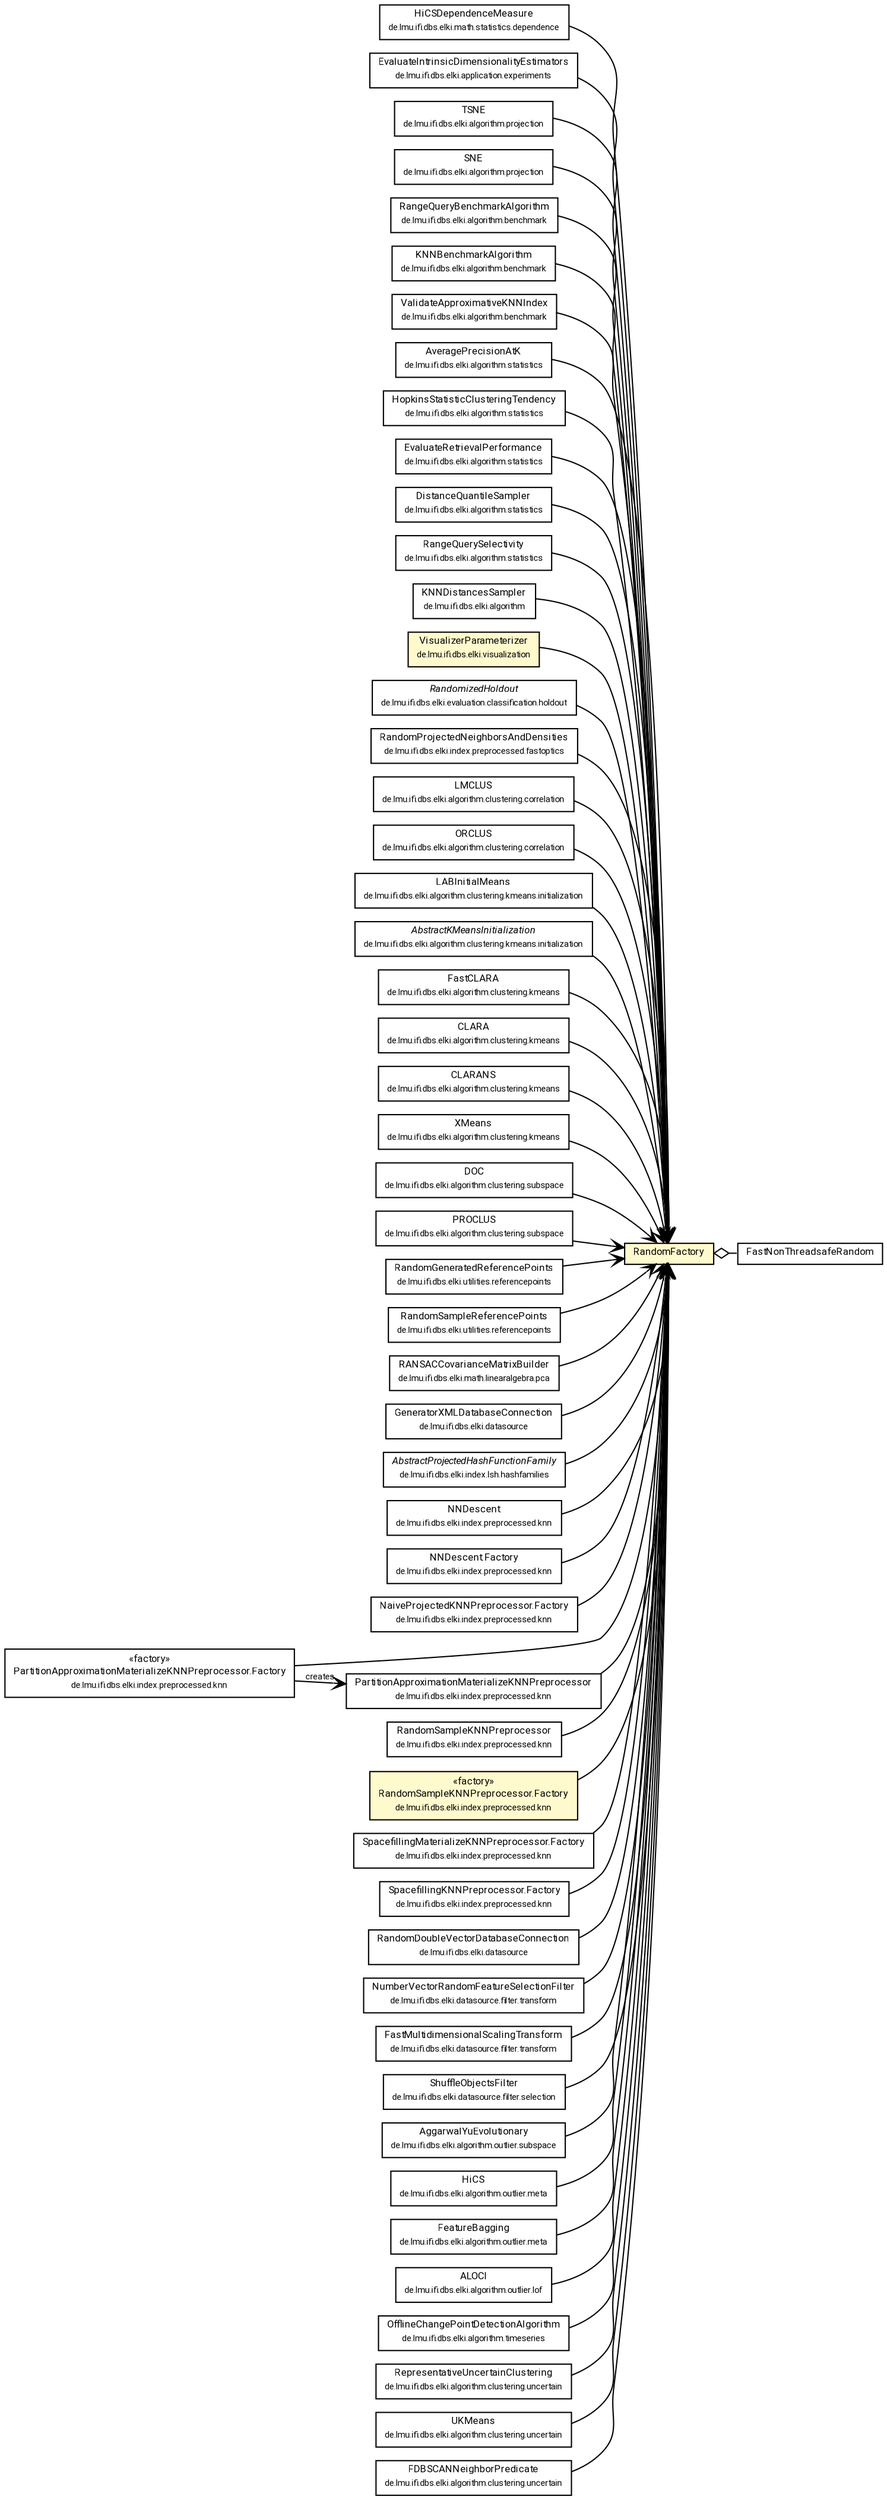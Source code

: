#!/usr/local/bin/dot
#
# Class diagram 
# Generated by UMLGraph version R5_7_2-60-g0e99a6 (http://www.spinellis.gr/umlgraph/)
#

digraph G {
	graph [fontnames="svg"]
	edge [fontname="Roboto",fontsize=7,labelfontname="Roboto",labelfontsize=7,color="black"];
	node [fontname="Roboto",fontcolor="black",fontsize=8,shape=plaintext,margin=0,width=0,height=0];
	nodesep=0.15;
	ranksep=0.25;
	rankdir=LR;
	// de.lmu.ifi.dbs.elki.math.statistics.dependence.HiCSDependenceMeasure
	c8641605 [label=<<table title="de.lmu.ifi.dbs.elki.math.statistics.dependence.HiCSDependenceMeasure" border="0" cellborder="1" cellspacing="0" cellpadding="2" href="../../math/statistics/dependence/HiCSDependenceMeasure.html" target="_parent">
		<tr><td><table border="0" cellspacing="0" cellpadding="1">
		<tr><td align="center" balign="center"> <font face="Roboto">HiCSDependenceMeasure</font> </td></tr>
		<tr><td align="center" balign="center"> <font face="Roboto" point-size="7.0">de.lmu.ifi.dbs.elki.math.statistics.dependence</font> </td></tr>
		</table></td></tr>
		</table>>, URL="../../math/statistics/dependence/HiCSDependenceMeasure.html"];
	// de.lmu.ifi.dbs.elki.application.experiments.EvaluateIntrinsicDimensionalityEstimators
	c8641658 [label=<<table title="de.lmu.ifi.dbs.elki.application.experiments.EvaluateIntrinsicDimensionalityEstimators" border="0" cellborder="1" cellspacing="0" cellpadding="2" href="../../application/experiments/EvaluateIntrinsicDimensionalityEstimators.html" target="_parent">
		<tr><td><table border="0" cellspacing="0" cellpadding="1">
		<tr><td align="center" balign="center"> <font face="Roboto">EvaluateIntrinsicDimensionalityEstimators</font> </td></tr>
		<tr><td align="center" balign="center"> <font face="Roboto" point-size="7.0">de.lmu.ifi.dbs.elki.application.experiments</font> </td></tr>
		</table></td></tr>
		</table>>, URL="../../application/experiments/EvaluateIntrinsicDimensionalityEstimators.html"];
	// de.lmu.ifi.dbs.elki.algorithm.projection.TSNE<O>
	c8641689 [label=<<table title="de.lmu.ifi.dbs.elki.algorithm.projection.TSNE" border="0" cellborder="1" cellspacing="0" cellpadding="2" href="../../algorithm/projection/TSNE.html" target="_parent">
		<tr><td><table border="0" cellspacing="0" cellpadding="1">
		<tr><td align="center" balign="center"> <font face="Roboto">TSNE</font> </td></tr>
		<tr><td align="center" balign="center"> <font face="Roboto" point-size="7.0">de.lmu.ifi.dbs.elki.algorithm.projection</font> </td></tr>
		</table></td></tr>
		</table>>, URL="../../algorithm/projection/TSNE.html"];
	// de.lmu.ifi.dbs.elki.algorithm.projection.SNE<O>
	c8641692 [label=<<table title="de.lmu.ifi.dbs.elki.algorithm.projection.SNE" border="0" cellborder="1" cellspacing="0" cellpadding="2" href="../../algorithm/projection/SNE.html" target="_parent">
		<tr><td><table border="0" cellspacing="0" cellpadding="1">
		<tr><td align="center" balign="center"> <font face="Roboto">SNE</font> </td></tr>
		<tr><td align="center" balign="center"> <font face="Roboto" point-size="7.0">de.lmu.ifi.dbs.elki.algorithm.projection</font> </td></tr>
		</table></td></tr>
		</table>>, URL="../../algorithm/projection/SNE.html"];
	// de.lmu.ifi.dbs.elki.algorithm.benchmark.RangeQueryBenchmarkAlgorithm<O extends de.lmu.ifi.dbs.elki.data.NumberVector>
	c8641698 [label=<<table title="de.lmu.ifi.dbs.elki.algorithm.benchmark.RangeQueryBenchmarkAlgorithm" border="0" cellborder="1" cellspacing="0" cellpadding="2" href="../../algorithm/benchmark/RangeQueryBenchmarkAlgorithm.html" target="_parent">
		<tr><td><table border="0" cellspacing="0" cellpadding="1">
		<tr><td align="center" balign="center"> <font face="Roboto">RangeQueryBenchmarkAlgorithm</font> </td></tr>
		<tr><td align="center" balign="center"> <font face="Roboto" point-size="7.0">de.lmu.ifi.dbs.elki.algorithm.benchmark</font> </td></tr>
		</table></td></tr>
		</table>>, URL="../../algorithm/benchmark/RangeQueryBenchmarkAlgorithm.html"];
	// de.lmu.ifi.dbs.elki.algorithm.benchmark.KNNBenchmarkAlgorithm<O>
	c8641700 [label=<<table title="de.lmu.ifi.dbs.elki.algorithm.benchmark.KNNBenchmarkAlgorithm" border="0" cellborder="1" cellspacing="0" cellpadding="2" href="../../algorithm/benchmark/KNNBenchmarkAlgorithm.html" target="_parent">
		<tr><td><table border="0" cellspacing="0" cellpadding="1">
		<tr><td align="center" balign="center"> <font face="Roboto">KNNBenchmarkAlgorithm</font> </td></tr>
		<tr><td align="center" balign="center"> <font face="Roboto" point-size="7.0">de.lmu.ifi.dbs.elki.algorithm.benchmark</font> </td></tr>
		</table></td></tr>
		</table>>, URL="../../algorithm/benchmark/KNNBenchmarkAlgorithm.html"];
	// de.lmu.ifi.dbs.elki.algorithm.benchmark.ValidateApproximativeKNNIndex<O>
	c8641702 [label=<<table title="de.lmu.ifi.dbs.elki.algorithm.benchmark.ValidateApproximativeKNNIndex" border="0" cellborder="1" cellspacing="0" cellpadding="2" href="../../algorithm/benchmark/ValidateApproximativeKNNIndex.html" target="_parent">
		<tr><td><table border="0" cellspacing="0" cellpadding="1">
		<tr><td align="center" balign="center"> <font face="Roboto">ValidateApproximativeKNNIndex</font> </td></tr>
		<tr><td align="center" balign="center"> <font face="Roboto" point-size="7.0">de.lmu.ifi.dbs.elki.algorithm.benchmark</font> </td></tr>
		</table></td></tr>
		</table>>, URL="../../algorithm/benchmark/ValidateApproximativeKNNIndex.html"];
	// de.lmu.ifi.dbs.elki.algorithm.statistics.AveragePrecisionAtK<O>
	c8641732 [label=<<table title="de.lmu.ifi.dbs.elki.algorithm.statistics.AveragePrecisionAtK" border="0" cellborder="1" cellspacing="0" cellpadding="2" href="../../algorithm/statistics/AveragePrecisionAtK.html" target="_parent">
		<tr><td><table border="0" cellspacing="0" cellpadding="1">
		<tr><td align="center" balign="center"> <font face="Roboto">AveragePrecisionAtK</font> </td></tr>
		<tr><td align="center" balign="center"> <font face="Roboto" point-size="7.0">de.lmu.ifi.dbs.elki.algorithm.statistics</font> </td></tr>
		</table></td></tr>
		</table>>, URL="../../algorithm/statistics/AveragePrecisionAtK.html"];
	// de.lmu.ifi.dbs.elki.algorithm.statistics.HopkinsStatisticClusteringTendency
	c8641734 [label=<<table title="de.lmu.ifi.dbs.elki.algorithm.statistics.HopkinsStatisticClusteringTendency" border="0" cellborder="1" cellspacing="0" cellpadding="2" href="../../algorithm/statistics/HopkinsStatisticClusteringTendency.html" target="_parent">
		<tr><td><table border="0" cellspacing="0" cellpadding="1">
		<tr><td align="center" balign="center"> <font face="Roboto">HopkinsStatisticClusteringTendency</font> </td></tr>
		<tr><td align="center" balign="center"> <font face="Roboto" point-size="7.0">de.lmu.ifi.dbs.elki.algorithm.statistics</font> </td></tr>
		</table></td></tr>
		</table>>, URL="../../algorithm/statistics/HopkinsStatisticClusteringTendency.html"];
	// de.lmu.ifi.dbs.elki.algorithm.statistics.EvaluateRetrievalPerformance<O>
	c8641736 [label=<<table title="de.lmu.ifi.dbs.elki.algorithm.statistics.EvaluateRetrievalPerformance" border="0" cellborder="1" cellspacing="0" cellpadding="2" href="../../algorithm/statistics/EvaluateRetrievalPerformance.html" target="_parent">
		<tr><td><table border="0" cellspacing="0" cellpadding="1">
		<tr><td align="center" balign="center"> <font face="Roboto">EvaluateRetrievalPerformance</font> </td></tr>
		<tr><td align="center" balign="center"> <font face="Roboto" point-size="7.0">de.lmu.ifi.dbs.elki.algorithm.statistics</font> </td></tr>
		</table></td></tr>
		</table>>, URL="../../algorithm/statistics/EvaluateRetrievalPerformance.html"];
	// de.lmu.ifi.dbs.elki.algorithm.statistics.DistanceQuantileSampler<O>
	c8641740 [label=<<table title="de.lmu.ifi.dbs.elki.algorithm.statistics.DistanceQuantileSampler" border="0" cellborder="1" cellspacing="0" cellpadding="2" href="../../algorithm/statistics/DistanceQuantileSampler.html" target="_parent">
		<tr><td><table border="0" cellspacing="0" cellpadding="1">
		<tr><td align="center" balign="center"> <font face="Roboto">DistanceQuantileSampler</font> </td></tr>
		<tr><td align="center" balign="center"> <font face="Roboto" point-size="7.0">de.lmu.ifi.dbs.elki.algorithm.statistics</font> </td></tr>
		</table></td></tr>
		</table>>, URL="../../algorithm/statistics/DistanceQuantileSampler.html"];
	// de.lmu.ifi.dbs.elki.algorithm.statistics.RangeQuerySelectivity<V extends de.lmu.ifi.dbs.elki.data.NumberVector>
	c8641742 [label=<<table title="de.lmu.ifi.dbs.elki.algorithm.statistics.RangeQuerySelectivity" border="0" cellborder="1" cellspacing="0" cellpadding="2" href="../../algorithm/statistics/RangeQuerySelectivity.html" target="_parent">
		<tr><td><table border="0" cellspacing="0" cellpadding="1">
		<tr><td align="center" balign="center"> <font face="Roboto">RangeQuerySelectivity</font> </td></tr>
		<tr><td align="center" balign="center"> <font face="Roboto" point-size="7.0">de.lmu.ifi.dbs.elki.algorithm.statistics</font> </td></tr>
		</table></td></tr>
		</table>>, URL="../../algorithm/statistics/RangeQuerySelectivity.html"];
	// de.lmu.ifi.dbs.elki.algorithm.KNNDistancesSampler<O>
	c8641758 [label=<<table title="de.lmu.ifi.dbs.elki.algorithm.KNNDistancesSampler" border="0" cellborder="1" cellspacing="0" cellpadding="2" href="../../algorithm/KNNDistancesSampler.html" target="_parent">
		<tr><td><table border="0" cellspacing="0" cellpadding="1">
		<tr><td align="center" balign="center"> <font face="Roboto">KNNDistancesSampler</font> </td></tr>
		<tr><td align="center" balign="center"> <font face="Roboto" point-size="7.0">de.lmu.ifi.dbs.elki.algorithm</font> </td></tr>
		</table></td></tr>
		</table>>, URL="../../algorithm/KNNDistancesSampler.html"];
	// de.lmu.ifi.dbs.elki.visualization.VisualizerParameterizer
	c8641800 [label=<<table title="de.lmu.ifi.dbs.elki.visualization.VisualizerParameterizer" border="0" cellborder="1" cellspacing="0" cellpadding="2" bgcolor="LemonChiffon" href="../../visualization/VisualizerParameterizer.html" target="_parent">
		<tr><td><table border="0" cellspacing="0" cellpadding="1">
		<tr><td align="center" balign="center"> <font face="Roboto">VisualizerParameterizer</font> </td></tr>
		<tr><td align="center" balign="center"> <font face="Roboto" point-size="7.0">de.lmu.ifi.dbs.elki.visualization</font> </td></tr>
		</table></td></tr>
		</table>>, URL="../../visualization/VisualizerParameterizer.html"];
	// de.lmu.ifi.dbs.elki.evaluation.classification.holdout.RandomizedHoldout
	c8642061 [label=<<table title="de.lmu.ifi.dbs.elki.evaluation.classification.holdout.RandomizedHoldout" border="0" cellborder="1" cellspacing="0" cellpadding="2" href="../../evaluation/classification/holdout/RandomizedHoldout.html" target="_parent">
		<tr><td><table border="0" cellspacing="0" cellpadding="1">
		<tr><td align="center" balign="center"> <font face="Roboto"><i>RandomizedHoldout</i></font> </td></tr>
		<tr><td align="center" balign="center"> <font face="Roboto" point-size="7.0">de.lmu.ifi.dbs.elki.evaluation.classification.holdout</font> </td></tr>
		</table></td></tr>
		</table>>, URL="../../evaluation/classification/holdout/RandomizedHoldout.html"];
	// de.lmu.ifi.dbs.elki.index.preprocessed.fastoptics.RandomProjectedNeighborsAndDensities<V extends de.lmu.ifi.dbs.elki.data.NumberVector>
	c8642078 [label=<<table title="de.lmu.ifi.dbs.elki.index.preprocessed.fastoptics.RandomProjectedNeighborsAndDensities" border="0" cellborder="1" cellspacing="0" cellpadding="2" href="../../index/preprocessed/fastoptics/RandomProjectedNeighborsAndDensities.html" target="_parent">
		<tr><td><table border="0" cellspacing="0" cellpadding="1">
		<tr><td align="center" balign="center"> <font face="Roboto">RandomProjectedNeighborsAndDensities</font> </td></tr>
		<tr><td align="center" balign="center"> <font face="Roboto" point-size="7.0">de.lmu.ifi.dbs.elki.index.preprocessed.fastoptics</font> </td></tr>
		</table></td></tr>
		</table>>, URL="../../index/preprocessed/fastoptics/RandomProjectedNeighborsAndDensities.html"];
	// de.lmu.ifi.dbs.elki.algorithm.clustering.correlation.LMCLUS
	c8642306 [label=<<table title="de.lmu.ifi.dbs.elki.algorithm.clustering.correlation.LMCLUS" border="0" cellborder="1" cellspacing="0" cellpadding="2" href="../../algorithm/clustering/correlation/LMCLUS.html" target="_parent">
		<tr><td><table border="0" cellspacing="0" cellpadding="1">
		<tr><td align="center" balign="center"> <font face="Roboto">LMCLUS</font> </td></tr>
		<tr><td align="center" balign="center"> <font face="Roboto" point-size="7.0">de.lmu.ifi.dbs.elki.algorithm.clustering.correlation</font> </td></tr>
		</table></td></tr>
		</table>>, URL="../../algorithm/clustering/correlation/LMCLUS.html"];
	// de.lmu.ifi.dbs.elki.algorithm.clustering.correlation.ORCLUS<V extends de.lmu.ifi.dbs.elki.data.NumberVector>
	c8642319 [label=<<table title="de.lmu.ifi.dbs.elki.algorithm.clustering.correlation.ORCLUS" border="0" cellborder="1" cellspacing="0" cellpadding="2" href="../../algorithm/clustering/correlation/ORCLUS.html" target="_parent">
		<tr><td><table border="0" cellspacing="0" cellpadding="1">
		<tr><td align="center" balign="center"> <font face="Roboto">ORCLUS</font> </td></tr>
		<tr><td align="center" balign="center"> <font face="Roboto" point-size="7.0">de.lmu.ifi.dbs.elki.algorithm.clustering.correlation</font> </td></tr>
		</table></td></tr>
		</table>>, URL="../../algorithm/clustering/correlation/ORCLUS.html"];
	// de.lmu.ifi.dbs.elki.algorithm.clustering.kmeans.initialization.LABInitialMeans<O>
	c8642363 [label=<<table title="de.lmu.ifi.dbs.elki.algorithm.clustering.kmeans.initialization.LABInitialMeans" border="0" cellborder="1" cellspacing="0" cellpadding="2" href="../../algorithm/clustering/kmeans/initialization/LABInitialMeans.html" target="_parent">
		<tr><td><table border="0" cellspacing="0" cellpadding="1">
		<tr><td align="center" balign="center"> <font face="Roboto">LABInitialMeans</font> </td></tr>
		<tr><td align="center" balign="center"> <font face="Roboto" point-size="7.0">de.lmu.ifi.dbs.elki.algorithm.clustering.kmeans.initialization</font> </td></tr>
		</table></td></tr>
		</table>>, URL="../../algorithm/clustering/kmeans/initialization/LABInitialMeans.html"];
	// de.lmu.ifi.dbs.elki.algorithm.clustering.kmeans.initialization.AbstractKMeansInitialization
	c8642376 [label=<<table title="de.lmu.ifi.dbs.elki.algorithm.clustering.kmeans.initialization.AbstractKMeansInitialization" border="0" cellborder="1" cellspacing="0" cellpadding="2" href="../../algorithm/clustering/kmeans/initialization/AbstractKMeansInitialization.html" target="_parent">
		<tr><td><table border="0" cellspacing="0" cellpadding="1">
		<tr><td align="center" balign="center"> <font face="Roboto"><i>AbstractKMeansInitialization</i></font> </td></tr>
		<tr><td align="center" balign="center"> <font face="Roboto" point-size="7.0">de.lmu.ifi.dbs.elki.algorithm.clustering.kmeans.initialization</font> </td></tr>
		</table></td></tr>
		</table>>, URL="../../algorithm/clustering/kmeans/initialization/AbstractKMeansInitialization.html"];
	// de.lmu.ifi.dbs.elki.algorithm.clustering.kmeans.FastCLARA<V>
	c8642381 [label=<<table title="de.lmu.ifi.dbs.elki.algorithm.clustering.kmeans.FastCLARA" border="0" cellborder="1" cellspacing="0" cellpadding="2" href="../../algorithm/clustering/kmeans/FastCLARA.html" target="_parent">
		<tr><td><table border="0" cellspacing="0" cellpadding="1">
		<tr><td align="center" balign="center"> <font face="Roboto">FastCLARA</font> </td></tr>
		<tr><td align="center" balign="center"> <font face="Roboto" point-size="7.0">de.lmu.ifi.dbs.elki.algorithm.clustering.kmeans</font> </td></tr>
		</table></td></tr>
		</table>>, URL="../../algorithm/clustering/kmeans/FastCLARA.html"];
	// de.lmu.ifi.dbs.elki.algorithm.clustering.kmeans.CLARA<V>
	c8642446 [label=<<table title="de.lmu.ifi.dbs.elki.algorithm.clustering.kmeans.CLARA" border="0" cellborder="1" cellspacing="0" cellpadding="2" href="../../algorithm/clustering/kmeans/CLARA.html" target="_parent">
		<tr><td><table border="0" cellspacing="0" cellpadding="1">
		<tr><td align="center" balign="center"> <font face="Roboto">CLARA</font> </td></tr>
		<tr><td align="center" balign="center"> <font face="Roboto" point-size="7.0">de.lmu.ifi.dbs.elki.algorithm.clustering.kmeans</font> </td></tr>
		</table></td></tr>
		</table>>, URL="../../algorithm/clustering/kmeans/CLARA.html"];
	// de.lmu.ifi.dbs.elki.algorithm.clustering.kmeans.CLARANS<V>
	c8642452 [label=<<table title="de.lmu.ifi.dbs.elki.algorithm.clustering.kmeans.CLARANS" border="0" cellborder="1" cellspacing="0" cellpadding="2" href="../../algorithm/clustering/kmeans/CLARANS.html" target="_parent">
		<tr><td><table border="0" cellspacing="0" cellpadding="1">
		<tr><td align="center" balign="center"> <font face="Roboto">CLARANS</font> </td></tr>
		<tr><td align="center" balign="center"> <font face="Roboto" point-size="7.0">de.lmu.ifi.dbs.elki.algorithm.clustering.kmeans</font> </td></tr>
		</table></td></tr>
		</table>>, URL="../../algorithm/clustering/kmeans/CLARANS.html"];
	// de.lmu.ifi.dbs.elki.algorithm.clustering.kmeans.XMeans<V extends de.lmu.ifi.dbs.elki.data.NumberVector, M extends de.lmu.ifi.dbs.elki.data.model.MeanModel>
	c8642455 [label=<<table title="de.lmu.ifi.dbs.elki.algorithm.clustering.kmeans.XMeans" border="0" cellborder="1" cellspacing="0" cellpadding="2" href="../../algorithm/clustering/kmeans/XMeans.html" target="_parent">
		<tr><td><table border="0" cellspacing="0" cellpadding="1">
		<tr><td align="center" balign="center"> <font face="Roboto">XMeans</font> </td></tr>
		<tr><td align="center" balign="center"> <font face="Roboto" point-size="7.0">de.lmu.ifi.dbs.elki.algorithm.clustering.kmeans</font> </td></tr>
		</table></td></tr>
		</table>>, URL="../../algorithm/clustering/kmeans/XMeans.html"];
	// de.lmu.ifi.dbs.elki.algorithm.clustering.subspace.DOC<V extends de.lmu.ifi.dbs.elki.data.NumberVector>
	c8642485 [label=<<table title="de.lmu.ifi.dbs.elki.algorithm.clustering.subspace.DOC" border="0" cellborder="1" cellspacing="0" cellpadding="2" href="../../algorithm/clustering/subspace/DOC.html" target="_parent">
		<tr><td><table border="0" cellspacing="0" cellpadding="1">
		<tr><td align="center" balign="center"> <font face="Roboto">DOC</font> </td></tr>
		<tr><td align="center" balign="center"> <font face="Roboto" point-size="7.0">de.lmu.ifi.dbs.elki.algorithm.clustering.subspace</font> </td></tr>
		</table></td></tr>
		</table>>, URL="../../algorithm/clustering/subspace/DOC.html"];
	// de.lmu.ifi.dbs.elki.algorithm.clustering.subspace.PROCLUS<V extends de.lmu.ifi.dbs.elki.data.NumberVector>
	c8642498 [label=<<table title="de.lmu.ifi.dbs.elki.algorithm.clustering.subspace.PROCLUS" border="0" cellborder="1" cellspacing="0" cellpadding="2" href="../../algorithm/clustering/subspace/PROCLUS.html" target="_parent">
		<tr><td><table border="0" cellspacing="0" cellpadding="1">
		<tr><td align="center" balign="center"> <font face="Roboto">PROCLUS</font> </td></tr>
		<tr><td align="center" balign="center"> <font face="Roboto" point-size="7.0">de.lmu.ifi.dbs.elki.algorithm.clustering.subspace</font> </td></tr>
		</table></td></tr>
		</table>>, URL="../../algorithm/clustering/subspace/PROCLUS.html"];
	// de.lmu.ifi.dbs.elki.utilities.referencepoints.RandomGeneratedReferencePoints
	c8642587 [label=<<table title="de.lmu.ifi.dbs.elki.utilities.referencepoints.RandomGeneratedReferencePoints" border="0" cellborder="1" cellspacing="0" cellpadding="2" href="../referencepoints/RandomGeneratedReferencePoints.html" target="_parent">
		<tr><td><table border="0" cellspacing="0" cellpadding="1">
		<tr><td align="center" balign="center"> <font face="Roboto">RandomGeneratedReferencePoints</font> </td></tr>
		<tr><td align="center" balign="center"> <font face="Roboto" point-size="7.0">de.lmu.ifi.dbs.elki.utilities.referencepoints</font> </td></tr>
		</table></td></tr>
		</table>>, URL="../referencepoints/RandomGeneratedReferencePoints.html"];
	// de.lmu.ifi.dbs.elki.utilities.referencepoints.RandomSampleReferencePoints
	c8642594 [label=<<table title="de.lmu.ifi.dbs.elki.utilities.referencepoints.RandomSampleReferencePoints" border="0" cellborder="1" cellspacing="0" cellpadding="2" href="../referencepoints/RandomSampleReferencePoints.html" target="_parent">
		<tr><td><table border="0" cellspacing="0" cellpadding="1">
		<tr><td align="center" balign="center"> <font face="Roboto">RandomSampleReferencePoints</font> </td></tr>
		<tr><td align="center" balign="center"> <font face="Roboto" point-size="7.0">de.lmu.ifi.dbs.elki.utilities.referencepoints</font> </td></tr>
		</table></td></tr>
		</table>>, URL="../referencepoints/RandomSampleReferencePoints.html"];
	// de.lmu.ifi.dbs.elki.math.linearalgebra.pca.RANSACCovarianceMatrixBuilder
	c8643448 [label=<<table title="de.lmu.ifi.dbs.elki.math.linearalgebra.pca.RANSACCovarianceMatrixBuilder" border="0" cellborder="1" cellspacing="0" cellpadding="2" href="../../math/linearalgebra/pca/RANSACCovarianceMatrixBuilder.html" target="_parent">
		<tr><td><table border="0" cellspacing="0" cellpadding="1">
		<tr><td align="center" balign="center"> <font face="Roboto">RANSACCovarianceMatrixBuilder</font> </td></tr>
		<tr><td align="center" balign="center"> <font face="Roboto" point-size="7.0">de.lmu.ifi.dbs.elki.math.linearalgebra.pca</font> </td></tr>
		</table></td></tr>
		</table>>, URL="../../math/linearalgebra/pca/RANSACCovarianceMatrixBuilder.html"];
	// de.lmu.ifi.dbs.elki.utilities.random.FastNonThreadsafeRandom
	c8643533 [label=<<table title="de.lmu.ifi.dbs.elki.utilities.random.FastNonThreadsafeRandom" border="0" cellborder="1" cellspacing="0" cellpadding="2" href="FastNonThreadsafeRandom.html" target="_parent">
		<tr><td><table border="0" cellspacing="0" cellpadding="1">
		<tr><td align="center" balign="center"> <font face="Roboto">FastNonThreadsafeRandom</font> </td></tr>
		</table></td></tr>
		</table>>, URL="FastNonThreadsafeRandom.html"];
	// de.lmu.ifi.dbs.elki.utilities.random.RandomFactory
	c8643534 [label=<<table title="de.lmu.ifi.dbs.elki.utilities.random.RandomFactory" border="0" cellborder="1" cellspacing="0" cellpadding="2" bgcolor="lemonChiffon" href="RandomFactory.html" target="_parent">
		<tr><td><table border="0" cellspacing="0" cellpadding="1">
		<tr><td align="center" balign="center"> <font face="Roboto">RandomFactory</font> </td></tr>
		</table></td></tr>
		</table>>, URL="RandomFactory.html"];
	// de.lmu.ifi.dbs.elki.datasource.GeneratorXMLDatabaseConnection
	c8643733 [label=<<table title="de.lmu.ifi.dbs.elki.datasource.GeneratorXMLDatabaseConnection" border="0" cellborder="1" cellspacing="0" cellpadding="2" href="../../datasource/GeneratorXMLDatabaseConnection.html" target="_parent">
		<tr><td><table border="0" cellspacing="0" cellpadding="1">
		<tr><td align="center" balign="center"> <font face="Roboto">GeneratorXMLDatabaseConnection</font> </td></tr>
		<tr><td align="center" balign="center"> <font face="Roboto" point-size="7.0">de.lmu.ifi.dbs.elki.datasource</font> </td></tr>
		</table></td></tr>
		</table>>, URL="../../datasource/GeneratorXMLDatabaseConnection.html"];
	// de.lmu.ifi.dbs.elki.index.lsh.hashfamilies.AbstractProjectedHashFunctionFamily
	c8643921 [label=<<table title="de.lmu.ifi.dbs.elki.index.lsh.hashfamilies.AbstractProjectedHashFunctionFamily" border="0" cellborder="1" cellspacing="0" cellpadding="2" href="../../index/lsh/hashfamilies/AbstractProjectedHashFunctionFamily.html" target="_parent">
		<tr><td><table border="0" cellspacing="0" cellpadding="1">
		<tr><td align="center" balign="center"> <font face="Roboto"><i>AbstractProjectedHashFunctionFamily</i></font> </td></tr>
		<tr><td align="center" balign="center"> <font face="Roboto" point-size="7.0">de.lmu.ifi.dbs.elki.index.lsh.hashfamilies</font> </td></tr>
		</table></td></tr>
		</table>>, URL="../../index/lsh/hashfamilies/AbstractProjectedHashFunctionFamily.html"];
	// de.lmu.ifi.dbs.elki.index.preprocessed.knn.NNDescent<O>
	c8644031 [label=<<table title="de.lmu.ifi.dbs.elki.index.preprocessed.knn.NNDescent" border="0" cellborder="1" cellspacing="0" cellpadding="2" href="../../index/preprocessed/knn/NNDescent.html" target="_parent">
		<tr><td><table border="0" cellspacing="0" cellpadding="1">
		<tr><td align="center" balign="center"> <font face="Roboto">NNDescent</font> </td></tr>
		<tr><td align="center" balign="center"> <font face="Roboto" point-size="7.0">de.lmu.ifi.dbs.elki.index.preprocessed.knn</font> </td></tr>
		</table></td></tr>
		</table>>, URL="../../index/preprocessed/knn/NNDescent.html"];
	// de.lmu.ifi.dbs.elki.index.preprocessed.knn.NNDescent.Factory<O>
	c8644032 [label=<<table title="de.lmu.ifi.dbs.elki.index.preprocessed.knn.NNDescent.Factory" border="0" cellborder="1" cellspacing="0" cellpadding="2" href="../../index/preprocessed/knn/NNDescent.Factory.html" target="_parent">
		<tr><td><table border="0" cellspacing="0" cellpadding="1">
		<tr><td align="center" balign="center"> <font face="Roboto">NNDescent.Factory</font> </td></tr>
		<tr><td align="center" balign="center"> <font face="Roboto" point-size="7.0">de.lmu.ifi.dbs.elki.index.preprocessed.knn</font> </td></tr>
		</table></td></tr>
		</table>>, URL="../../index/preprocessed/knn/NNDescent.Factory.html"];
	// de.lmu.ifi.dbs.elki.index.preprocessed.knn.NaiveProjectedKNNPreprocessor.Factory<V extends de.lmu.ifi.dbs.elki.data.NumberVector>
	c8644037 [label=<<table title="de.lmu.ifi.dbs.elki.index.preprocessed.knn.NaiveProjectedKNNPreprocessor.Factory" border="0" cellborder="1" cellspacing="0" cellpadding="2" href="../../index/preprocessed/knn/NaiveProjectedKNNPreprocessor.Factory.html" target="_parent">
		<tr><td><table border="0" cellspacing="0" cellpadding="1">
		<tr><td align="center" balign="center"> <font face="Roboto">NaiveProjectedKNNPreprocessor.Factory</font> </td></tr>
		<tr><td align="center" balign="center"> <font face="Roboto" point-size="7.0">de.lmu.ifi.dbs.elki.index.preprocessed.knn</font> </td></tr>
		</table></td></tr>
		</table>>, URL="../../index/preprocessed/knn/NaiveProjectedKNNPreprocessor.Factory.html"];
	// de.lmu.ifi.dbs.elki.index.preprocessed.knn.PartitionApproximationMaterializeKNNPreprocessor<O>
	c8644039 [label=<<table title="de.lmu.ifi.dbs.elki.index.preprocessed.knn.PartitionApproximationMaterializeKNNPreprocessor" border="0" cellborder="1" cellspacing="0" cellpadding="2" href="../../index/preprocessed/knn/PartitionApproximationMaterializeKNNPreprocessor.html" target="_parent">
		<tr><td><table border="0" cellspacing="0" cellpadding="1">
		<tr><td align="center" balign="center"> <font face="Roboto">PartitionApproximationMaterializeKNNPreprocessor</font> </td></tr>
		<tr><td align="center" balign="center"> <font face="Roboto" point-size="7.0">de.lmu.ifi.dbs.elki.index.preprocessed.knn</font> </td></tr>
		</table></td></tr>
		</table>>, URL="../../index/preprocessed/knn/PartitionApproximationMaterializeKNNPreprocessor.html"];
	// de.lmu.ifi.dbs.elki.index.preprocessed.knn.PartitionApproximationMaterializeKNNPreprocessor.Factory<O>
	c8644040 [label=<<table title="de.lmu.ifi.dbs.elki.index.preprocessed.knn.PartitionApproximationMaterializeKNNPreprocessor.Factory" border="0" cellborder="1" cellspacing="0" cellpadding="2" href="../../index/preprocessed/knn/PartitionApproximationMaterializeKNNPreprocessor.Factory.html" target="_parent">
		<tr><td><table border="0" cellspacing="0" cellpadding="1">
		<tr><td align="center" balign="center"> &#171;factory&#187; </td></tr>
		<tr><td align="center" balign="center"> <font face="Roboto">PartitionApproximationMaterializeKNNPreprocessor.Factory</font> </td></tr>
		<tr><td align="center" balign="center"> <font face="Roboto" point-size="7.0">de.lmu.ifi.dbs.elki.index.preprocessed.knn</font> </td></tr>
		</table></td></tr>
		</table>>, URL="../../index/preprocessed/knn/PartitionApproximationMaterializeKNNPreprocessor.Factory.html"];
	// de.lmu.ifi.dbs.elki.index.preprocessed.knn.RandomSampleKNNPreprocessor<O>
	c8644045 [label=<<table title="de.lmu.ifi.dbs.elki.index.preprocessed.knn.RandomSampleKNNPreprocessor" border="0" cellborder="1" cellspacing="0" cellpadding="2" href="../../index/preprocessed/knn/RandomSampleKNNPreprocessor.html" target="_parent">
		<tr><td><table border="0" cellspacing="0" cellpadding="1">
		<tr><td align="center" balign="center"> <font face="Roboto">RandomSampleKNNPreprocessor</font> </td></tr>
		<tr><td align="center" balign="center"> <font face="Roboto" point-size="7.0">de.lmu.ifi.dbs.elki.index.preprocessed.knn</font> </td></tr>
		</table></td></tr>
		</table>>, URL="../../index/preprocessed/knn/RandomSampleKNNPreprocessor.html"];
	// de.lmu.ifi.dbs.elki.index.preprocessed.knn.RandomSampleKNNPreprocessor.Factory<O>
	c8644046 [label=<<table title="de.lmu.ifi.dbs.elki.index.preprocessed.knn.RandomSampleKNNPreprocessor.Factory" border="0" cellborder="1" cellspacing="0" cellpadding="2" bgcolor="LemonChiffon" href="../../index/preprocessed/knn/RandomSampleKNNPreprocessor.Factory.html" target="_parent">
		<tr><td><table border="0" cellspacing="0" cellpadding="1">
		<tr><td align="center" balign="center"> &#171;factory&#187; </td></tr>
		<tr><td align="center" balign="center"> <font face="Roboto">RandomSampleKNNPreprocessor.Factory</font> </td></tr>
		<tr><td align="center" balign="center"> <font face="Roboto" point-size="7.0">de.lmu.ifi.dbs.elki.index.preprocessed.knn</font> </td></tr>
		</table></td></tr>
		</table>>, URL="../../index/preprocessed/knn/RandomSampleKNNPreprocessor.Factory.html"];
	// de.lmu.ifi.dbs.elki.index.preprocessed.knn.SpacefillingMaterializeKNNPreprocessor.Factory<V extends de.lmu.ifi.dbs.elki.data.NumberVector>
	c8644049 [label=<<table title="de.lmu.ifi.dbs.elki.index.preprocessed.knn.SpacefillingMaterializeKNNPreprocessor.Factory" border="0" cellborder="1" cellspacing="0" cellpadding="2" href="../../index/preprocessed/knn/SpacefillingMaterializeKNNPreprocessor.Factory.html" target="_parent">
		<tr><td><table border="0" cellspacing="0" cellpadding="1">
		<tr><td align="center" balign="center"> <font face="Roboto">SpacefillingMaterializeKNNPreprocessor.Factory</font> </td></tr>
		<tr><td align="center" balign="center"> <font face="Roboto" point-size="7.0">de.lmu.ifi.dbs.elki.index.preprocessed.knn</font> </td></tr>
		</table></td></tr>
		</table>>, URL="../../index/preprocessed/knn/SpacefillingMaterializeKNNPreprocessor.Factory.html"];
	// de.lmu.ifi.dbs.elki.index.preprocessed.knn.SpacefillingKNNPreprocessor.Factory<V extends de.lmu.ifi.dbs.elki.data.NumberVector>
	c8644056 [label=<<table title="de.lmu.ifi.dbs.elki.index.preprocessed.knn.SpacefillingKNNPreprocessor.Factory" border="0" cellborder="1" cellspacing="0" cellpadding="2" href="../../index/preprocessed/knn/SpacefillingKNNPreprocessor.Factory.html" target="_parent">
		<tr><td><table border="0" cellspacing="0" cellpadding="1">
		<tr><td align="center" balign="center"> <font face="Roboto">SpacefillingKNNPreprocessor.Factory</font> </td></tr>
		<tr><td align="center" balign="center"> <font face="Roboto" point-size="7.0">de.lmu.ifi.dbs.elki.index.preprocessed.knn</font> </td></tr>
		</table></td></tr>
		</table>>, URL="../../index/preprocessed/knn/SpacefillingKNNPreprocessor.Factory.html"];
	// de.lmu.ifi.dbs.elki.datasource.RandomDoubleVectorDatabaseConnection
	c8644236 [label=<<table title="de.lmu.ifi.dbs.elki.datasource.RandomDoubleVectorDatabaseConnection" border="0" cellborder="1" cellspacing="0" cellpadding="2" href="../../datasource/RandomDoubleVectorDatabaseConnection.html" target="_parent">
		<tr><td><table border="0" cellspacing="0" cellpadding="1">
		<tr><td align="center" balign="center"> <font face="Roboto">RandomDoubleVectorDatabaseConnection</font> </td></tr>
		<tr><td align="center" balign="center"> <font face="Roboto" point-size="7.0">de.lmu.ifi.dbs.elki.datasource</font> </td></tr>
		</table></td></tr>
		</table>>, URL="../../datasource/RandomDoubleVectorDatabaseConnection.html"];
	// de.lmu.ifi.dbs.elki.datasource.filter.transform.NumberVectorRandomFeatureSelectionFilter<V extends de.lmu.ifi.dbs.elki.data.NumberVector>
	c8644253 [label=<<table title="de.lmu.ifi.dbs.elki.datasource.filter.transform.NumberVectorRandomFeatureSelectionFilter" border="0" cellborder="1" cellspacing="0" cellpadding="2" href="../../datasource/filter/transform/NumberVectorRandomFeatureSelectionFilter.html" target="_parent">
		<tr><td><table border="0" cellspacing="0" cellpadding="1">
		<tr><td align="center" balign="center"> <font face="Roboto">NumberVectorRandomFeatureSelectionFilter</font> </td></tr>
		<tr><td align="center" balign="center"> <font face="Roboto" point-size="7.0">de.lmu.ifi.dbs.elki.datasource.filter.transform</font> </td></tr>
		</table></td></tr>
		</table>>, URL="../../datasource/filter/transform/NumberVectorRandomFeatureSelectionFilter.html"];
	// de.lmu.ifi.dbs.elki.datasource.filter.transform.FastMultidimensionalScalingTransform<I, O extends de.lmu.ifi.dbs.elki.data.NumberVector>
	c8644255 [label=<<table title="de.lmu.ifi.dbs.elki.datasource.filter.transform.FastMultidimensionalScalingTransform" border="0" cellborder="1" cellspacing="0" cellpadding="2" href="../../datasource/filter/transform/FastMultidimensionalScalingTransform.html" target="_parent">
		<tr><td><table border="0" cellspacing="0" cellpadding="1">
		<tr><td align="center" balign="center"> <font face="Roboto">FastMultidimensionalScalingTransform</font> </td></tr>
		<tr><td align="center" balign="center"> <font face="Roboto" point-size="7.0">de.lmu.ifi.dbs.elki.datasource.filter.transform</font> </td></tr>
		</table></td></tr>
		</table>>, URL="../../datasource/filter/transform/FastMultidimensionalScalingTransform.html"];
	// de.lmu.ifi.dbs.elki.datasource.filter.selection.ShuffleObjectsFilter
	c8644275 [label=<<table title="de.lmu.ifi.dbs.elki.datasource.filter.selection.ShuffleObjectsFilter" border="0" cellborder="1" cellspacing="0" cellpadding="2" href="../../datasource/filter/selection/ShuffleObjectsFilter.html" target="_parent">
		<tr><td><table border="0" cellspacing="0" cellpadding="1">
		<tr><td align="center" balign="center"> <font face="Roboto">ShuffleObjectsFilter</font> </td></tr>
		<tr><td align="center" balign="center"> <font face="Roboto" point-size="7.0">de.lmu.ifi.dbs.elki.datasource.filter.selection</font> </td></tr>
		</table></td></tr>
		</table>>, URL="../../datasource/filter/selection/ShuffleObjectsFilter.html"];
	// de.lmu.ifi.dbs.elki.algorithm.outlier.subspace.AggarwalYuEvolutionary<V extends de.lmu.ifi.dbs.elki.data.NumberVector>
	c8644597 [label=<<table title="de.lmu.ifi.dbs.elki.algorithm.outlier.subspace.AggarwalYuEvolutionary" border="0" cellborder="1" cellspacing="0" cellpadding="2" href="../../algorithm/outlier/subspace/AggarwalYuEvolutionary.html" target="_parent">
		<tr><td><table border="0" cellspacing="0" cellpadding="1">
		<tr><td align="center" balign="center"> <font face="Roboto">AggarwalYuEvolutionary</font> </td></tr>
		<tr><td align="center" balign="center"> <font face="Roboto" point-size="7.0">de.lmu.ifi.dbs.elki.algorithm.outlier.subspace</font> </td></tr>
		</table></td></tr>
		</table>>, URL="../../algorithm/outlier/subspace/AggarwalYuEvolutionary.html"];
	// de.lmu.ifi.dbs.elki.algorithm.outlier.meta.HiCS<V extends de.lmu.ifi.dbs.elki.data.NumberVector>
	c8644608 [label=<<table title="de.lmu.ifi.dbs.elki.algorithm.outlier.meta.HiCS" border="0" cellborder="1" cellspacing="0" cellpadding="2" href="../../algorithm/outlier/meta/HiCS.html" target="_parent">
		<tr><td><table border="0" cellspacing="0" cellpadding="1">
		<tr><td align="center" balign="center"> <font face="Roboto">HiCS</font> </td></tr>
		<tr><td align="center" balign="center"> <font face="Roboto" point-size="7.0">de.lmu.ifi.dbs.elki.algorithm.outlier.meta</font> </td></tr>
		</table></td></tr>
		</table>>, URL="../../algorithm/outlier/meta/HiCS.html"];
	// de.lmu.ifi.dbs.elki.algorithm.outlier.meta.FeatureBagging
	c8644615 [label=<<table title="de.lmu.ifi.dbs.elki.algorithm.outlier.meta.FeatureBagging" border="0" cellborder="1" cellspacing="0" cellpadding="2" href="../../algorithm/outlier/meta/FeatureBagging.html" target="_parent">
		<tr><td><table border="0" cellspacing="0" cellpadding="1">
		<tr><td align="center" balign="center"> <font face="Roboto">FeatureBagging</font> </td></tr>
		<tr><td align="center" balign="center"> <font face="Roboto" point-size="7.0">de.lmu.ifi.dbs.elki.algorithm.outlier.meta</font> </td></tr>
		</table></td></tr>
		</table>>, URL="../../algorithm/outlier/meta/FeatureBagging.html"];
	// de.lmu.ifi.dbs.elki.algorithm.outlier.lof.ALOCI<O extends de.lmu.ifi.dbs.elki.data.NumberVector>
	c8644617 [label=<<table title="de.lmu.ifi.dbs.elki.algorithm.outlier.lof.ALOCI" border="0" cellborder="1" cellspacing="0" cellpadding="2" href="../../algorithm/outlier/lof/ALOCI.html" target="_parent">
		<tr><td><table border="0" cellspacing="0" cellpadding="1">
		<tr><td align="center" balign="center"> <font face="Roboto">ALOCI</font> </td></tr>
		<tr><td align="center" balign="center"> <font face="Roboto" point-size="7.0">de.lmu.ifi.dbs.elki.algorithm.outlier.lof</font> </td></tr>
		</table></td></tr>
		</table>>, URL="../../algorithm/outlier/lof/ALOCI.html"];
	// de.lmu.ifi.dbs.elki.algorithm.timeseries.OfflineChangePointDetectionAlgorithm
	c8644709 [label=<<table title="de.lmu.ifi.dbs.elki.algorithm.timeseries.OfflineChangePointDetectionAlgorithm" border="0" cellborder="1" cellspacing="0" cellpadding="2" href="../../algorithm/timeseries/OfflineChangePointDetectionAlgorithm.html" target="_parent">
		<tr><td><table border="0" cellspacing="0" cellpadding="1">
		<tr><td align="center" balign="center"> <font face="Roboto">OfflineChangePointDetectionAlgorithm</font> </td></tr>
		<tr><td align="center" balign="center"> <font face="Roboto" point-size="7.0">de.lmu.ifi.dbs.elki.algorithm.timeseries</font> </td></tr>
		</table></td></tr>
		</table>>, URL="../../algorithm/timeseries/OfflineChangePointDetectionAlgorithm.html"];
	// de.lmu.ifi.dbs.elki.algorithm.clustering.uncertain.RepresentativeUncertainClustering
	c8644764 [label=<<table title="de.lmu.ifi.dbs.elki.algorithm.clustering.uncertain.RepresentativeUncertainClustering" border="0" cellborder="1" cellspacing="0" cellpadding="2" href="../../algorithm/clustering/uncertain/RepresentativeUncertainClustering.html" target="_parent">
		<tr><td><table border="0" cellspacing="0" cellpadding="1">
		<tr><td align="center" balign="center"> <font face="Roboto">RepresentativeUncertainClustering</font> </td></tr>
		<tr><td align="center" balign="center"> <font face="Roboto" point-size="7.0">de.lmu.ifi.dbs.elki.algorithm.clustering.uncertain</font> </td></tr>
		</table></td></tr>
		</table>>, URL="../../algorithm/clustering/uncertain/RepresentativeUncertainClustering.html"];
	// de.lmu.ifi.dbs.elki.algorithm.clustering.uncertain.UKMeans
	c8644773 [label=<<table title="de.lmu.ifi.dbs.elki.algorithm.clustering.uncertain.UKMeans" border="0" cellborder="1" cellspacing="0" cellpadding="2" href="../../algorithm/clustering/uncertain/UKMeans.html" target="_parent">
		<tr><td><table border="0" cellspacing="0" cellpadding="1">
		<tr><td align="center" balign="center"> <font face="Roboto">UKMeans</font> </td></tr>
		<tr><td align="center" balign="center"> <font face="Roboto" point-size="7.0">de.lmu.ifi.dbs.elki.algorithm.clustering.uncertain</font> </td></tr>
		</table></td></tr>
		</table>>, URL="../../algorithm/clustering/uncertain/UKMeans.html"];
	// de.lmu.ifi.dbs.elki.algorithm.clustering.uncertain.FDBSCANNeighborPredicate
	c8644775 [label=<<table title="de.lmu.ifi.dbs.elki.algorithm.clustering.uncertain.FDBSCANNeighborPredicate" border="0" cellborder="1" cellspacing="0" cellpadding="2" href="../../algorithm/clustering/uncertain/FDBSCANNeighborPredicate.html" target="_parent">
		<tr><td><table border="0" cellspacing="0" cellpadding="1">
		<tr><td align="center" balign="center"> <font face="Roboto">FDBSCANNeighborPredicate</font> </td></tr>
		<tr><td align="center" balign="center"> <font face="Roboto" point-size="7.0">de.lmu.ifi.dbs.elki.algorithm.clustering.uncertain</font> </td></tr>
		</table></td></tr>
		</table>>, URL="../../algorithm/clustering/uncertain/FDBSCANNeighborPredicate.html"];
	// de.lmu.ifi.dbs.elki.utilities.random.RandomFactory has de.lmu.ifi.dbs.elki.utilities.random.FastNonThreadsafeRandom
	c8643534 -> c8643533 [arrowhead=none,arrowtail=ediamond,dir=back,weight=4];
	// de.lmu.ifi.dbs.elki.index.preprocessed.knn.PartitionApproximationMaterializeKNNPreprocessor.Factory<O> navassoc de.lmu.ifi.dbs.elki.index.preprocessed.knn.PartitionApproximationMaterializeKNNPreprocessor<O>
	c8644040 -> c8644039 [arrowhead=open,weight=1,label="creates"];
	// de.lmu.ifi.dbs.elki.math.statistics.dependence.HiCSDependenceMeasure navassoc de.lmu.ifi.dbs.elki.utilities.random.RandomFactory
	c8641605 -> c8643534 [arrowhead=open,weight=1];
	// de.lmu.ifi.dbs.elki.application.experiments.EvaluateIntrinsicDimensionalityEstimators navassoc de.lmu.ifi.dbs.elki.utilities.random.RandomFactory
	c8641658 -> c8643534 [arrowhead=open,weight=1];
	// de.lmu.ifi.dbs.elki.algorithm.projection.TSNE<O> navassoc de.lmu.ifi.dbs.elki.utilities.random.RandomFactory
	c8641689 -> c8643534 [arrowhead=open,weight=1];
	// de.lmu.ifi.dbs.elki.algorithm.projection.SNE<O> navassoc de.lmu.ifi.dbs.elki.utilities.random.RandomFactory
	c8641692 -> c8643534 [arrowhead=open,weight=1];
	// de.lmu.ifi.dbs.elki.algorithm.benchmark.RangeQueryBenchmarkAlgorithm<O extends de.lmu.ifi.dbs.elki.data.NumberVector> navassoc de.lmu.ifi.dbs.elki.utilities.random.RandomFactory
	c8641698 -> c8643534 [arrowhead=open,weight=1];
	// de.lmu.ifi.dbs.elki.algorithm.benchmark.KNNBenchmarkAlgorithm<O> navassoc de.lmu.ifi.dbs.elki.utilities.random.RandomFactory
	c8641700 -> c8643534 [arrowhead=open,weight=1];
	// de.lmu.ifi.dbs.elki.algorithm.benchmark.ValidateApproximativeKNNIndex<O> navassoc de.lmu.ifi.dbs.elki.utilities.random.RandomFactory
	c8641702 -> c8643534 [arrowhead=open,weight=1];
	// de.lmu.ifi.dbs.elki.algorithm.statistics.AveragePrecisionAtK<O> navassoc de.lmu.ifi.dbs.elki.utilities.random.RandomFactory
	c8641732 -> c8643534 [arrowhead=open,weight=1];
	// de.lmu.ifi.dbs.elki.algorithm.statistics.HopkinsStatisticClusteringTendency navassoc de.lmu.ifi.dbs.elki.utilities.random.RandomFactory
	c8641734 -> c8643534 [arrowhead=open,weight=1];
	// de.lmu.ifi.dbs.elki.algorithm.statistics.EvaluateRetrievalPerformance<O> navassoc de.lmu.ifi.dbs.elki.utilities.random.RandomFactory
	c8641736 -> c8643534 [arrowhead=open,weight=1];
	// de.lmu.ifi.dbs.elki.algorithm.statistics.DistanceQuantileSampler<O> navassoc de.lmu.ifi.dbs.elki.utilities.random.RandomFactory
	c8641740 -> c8643534 [arrowhead=open,weight=1];
	// de.lmu.ifi.dbs.elki.algorithm.statistics.RangeQuerySelectivity<V extends de.lmu.ifi.dbs.elki.data.NumberVector> navassoc de.lmu.ifi.dbs.elki.utilities.random.RandomFactory
	c8641742 -> c8643534 [arrowhead=open,weight=1];
	// de.lmu.ifi.dbs.elki.algorithm.KNNDistancesSampler<O> navassoc de.lmu.ifi.dbs.elki.utilities.random.RandomFactory
	c8641758 -> c8643534 [arrowhead=open,weight=1];
	// de.lmu.ifi.dbs.elki.visualization.VisualizerParameterizer navassoc de.lmu.ifi.dbs.elki.utilities.random.RandomFactory
	c8641800 -> c8643534 [arrowhead=open,weight=1];
	// de.lmu.ifi.dbs.elki.evaluation.classification.holdout.RandomizedHoldout navassoc de.lmu.ifi.dbs.elki.utilities.random.RandomFactory
	c8642061 -> c8643534 [arrowhead=open,weight=1];
	// de.lmu.ifi.dbs.elki.index.preprocessed.fastoptics.RandomProjectedNeighborsAndDensities<V extends de.lmu.ifi.dbs.elki.data.NumberVector> navassoc de.lmu.ifi.dbs.elki.utilities.random.RandomFactory
	c8642078 -> c8643534 [arrowhead=open,weight=1];
	// de.lmu.ifi.dbs.elki.algorithm.clustering.correlation.LMCLUS navassoc de.lmu.ifi.dbs.elki.utilities.random.RandomFactory
	c8642306 -> c8643534 [arrowhead=open,weight=1];
	// de.lmu.ifi.dbs.elki.algorithm.clustering.correlation.ORCLUS<V extends de.lmu.ifi.dbs.elki.data.NumberVector> navassoc de.lmu.ifi.dbs.elki.utilities.random.RandomFactory
	c8642319 -> c8643534 [arrowhead=open,weight=1];
	// de.lmu.ifi.dbs.elki.algorithm.clustering.kmeans.initialization.LABInitialMeans<O> navassoc de.lmu.ifi.dbs.elki.utilities.random.RandomFactory
	c8642363 -> c8643534 [arrowhead=open,weight=1];
	// de.lmu.ifi.dbs.elki.algorithm.clustering.kmeans.initialization.AbstractKMeansInitialization navassoc de.lmu.ifi.dbs.elki.utilities.random.RandomFactory
	c8642376 -> c8643534 [arrowhead=open,weight=1];
	// de.lmu.ifi.dbs.elki.algorithm.clustering.kmeans.FastCLARA<V> navassoc de.lmu.ifi.dbs.elki.utilities.random.RandomFactory
	c8642381 -> c8643534 [arrowhead=open,weight=1];
	// de.lmu.ifi.dbs.elki.algorithm.clustering.kmeans.CLARA<V> navassoc de.lmu.ifi.dbs.elki.utilities.random.RandomFactory
	c8642446 -> c8643534 [arrowhead=open,weight=1];
	// de.lmu.ifi.dbs.elki.algorithm.clustering.kmeans.CLARANS<V> navassoc de.lmu.ifi.dbs.elki.utilities.random.RandomFactory
	c8642452 -> c8643534 [arrowhead=open,weight=1];
	// de.lmu.ifi.dbs.elki.algorithm.clustering.kmeans.XMeans<V extends de.lmu.ifi.dbs.elki.data.NumberVector, M extends de.lmu.ifi.dbs.elki.data.model.MeanModel> navassoc de.lmu.ifi.dbs.elki.utilities.random.RandomFactory
	c8642455 -> c8643534 [arrowhead=open,weight=1];
	// de.lmu.ifi.dbs.elki.algorithm.clustering.subspace.DOC<V extends de.lmu.ifi.dbs.elki.data.NumberVector> navassoc de.lmu.ifi.dbs.elki.utilities.random.RandomFactory
	c8642485 -> c8643534 [arrowhead=open,weight=1];
	// de.lmu.ifi.dbs.elki.algorithm.clustering.subspace.PROCLUS<V extends de.lmu.ifi.dbs.elki.data.NumberVector> navassoc de.lmu.ifi.dbs.elki.utilities.random.RandomFactory
	c8642498 -> c8643534 [arrowhead=open,weight=1];
	// de.lmu.ifi.dbs.elki.utilities.referencepoints.RandomGeneratedReferencePoints navassoc de.lmu.ifi.dbs.elki.utilities.random.RandomFactory
	c8642587 -> c8643534 [arrowhead=open,weight=1];
	// de.lmu.ifi.dbs.elki.utilities.referencepoints.RandomSampleReferencePoints navassoc de.lmu.ifi.dbs.elki.utilities.random.RandomFactory
	c8642594 -> c8643534 [arrowhead=open,weight=1];
	// de.lmu.ifi.dbs.elki.math.linearalgebra.pca.RANSACCovarianceMatrixBuilder navassoc de.lmu.ifi.dbs.elki.utilities.random.RandomFactory
	c8643448 -> c8643534 [arrowhead=open,weight=1];
	// de.lmu.ifi.dbs.elki.datasource.GeneratorXMLDatabaseConnection navassoc de.lmu.ifi.dbs.elki.utilities.random.RandomFactory
	c8643733 -> c8643534 [arrowhead=open,weight=1];
	// de.lmu.ifi.dbs.elki.index.lsh.hashfamilies.AbstractProjectedHashFunctionFamily navassoc de.lmu.ifi.dbs.elki.utilities.random.RandomFactory
	c8643921 -> c8643534 [arrowhead=open,weight=1];
	// de.lmu.ifi.dbs.elki.index.preprocessed.knn.NNDescent<O> navassoc de.lmu.ifi.dbs.elki.utilities.random.RandomFactory
	c8644031 -> c8643534 [arrowhead=open,weight=1];
	// de.lmu.ifi.dbs.elki.index.preprocessed.knn.NNDescent.Factory<O> navassoc de.lmu.ifi.dbs.elki.utilities.random.RandomFactory
	c8644032 -> c8643534 [arrowhead=open,weight=1];
	// de.lmu.ifi.dbs.elki.index.preprocessed.knn.NaiveProjectedKNNPreprocessor.Factory<V extends de.lmu.ifi.dbs.elki.data.NumberVector> navassoc de.lmu.ifi.dbs.elki.utilities.random.RandomFactory
	c8644037 -> c8643534 [arrowhead=open,weight=1];
	// de.lmu.ifi.dbs.elki.index.preprocessed.knn.PartitionApproximationMaterializeKNNPreprocessor<O> navassoc de.lmu.ifi.dbs.elki.utilities.random.RandomFactory
	c8644039 -> c8643534 [arrowhead=open,weight=1];
	// de.lmu.ifi.dbs.elki.index.preprocessed.knn.PartitionApproximationMaterializeKNNPreprocessor.Factory<O> navassoc de.lmu.ifi.dbs.elki.utilities.random.RandomFactory
	c8644040 -> c8643534 [arrowhead=open,weight=1];
	// de.lmu.ifi.dbs.elki.index.preprocessed.knn.RandomSampleKNNPreprocessor<O> navassoc de.lmu.ifi.dbs.elki.utilities.random.RandomFactory
	c8644045 -> c8643534 [arrowhead=open,weight=1];
	// de.lmu.ifi.dbs.elki.index.preprocessed.knn.RandomSampleKNNPreprocessor.Factory<O> navassoc de.lmu.ifi.dbs.elki.utilities.random.RandomFactory
	c8644046 -> c8643534 [arrowhead=open,weight=1];
	// de.lmu.ifi.dbs.elki.index.preprocessed.knn.SpacefillingMaterializeKNNPreprocessor.Factory<V extends de.lmu.ifi.dbs.elki.data.NumberVector> navassoc de.lmu.ifi.dbs.elki.utilities.random.RandomFactory
	c8644049 -> c8643534 [arrowhead=open,weight=1];
	// de.lmu.ifi.dbs.elki.index.preprocessed.knn.SpacefillingKNNPreprocessor.Factory<V extends de.lmu.ifi.dbs.elki.data.NumberVector> navassoc de.lmu.ifi.dbs.elki.utilities.random.RandomFactory
	c8644056 -> c8643534 [arrowhead=open,weight=1];
	// de.lmu.ifi.dbs.elki.datasource.RandomDoubleVectorDatabaseConnection navassoc de.lmu.ifi.dbs.elki.utilities.random.RandomFactory
	c8644236 -> c8643534 [arrowhead=open,weight=1];
	// de.lmu.ifi.dbs.elki.datasource.filter.transform.NumberVectorRandomFeatureSelectionFilter<V extends de.lmu.ifi.dbs.elki.data.NumberVector> navassoc de.lmu.ifi.dbs.elki.utilities.random.RandomFactory
	c8644253 -> c8643534 [arrowhead=open,weight=1];
	// de.lmu.ifi.dbs.elki.datasource.filter.transform.FastMultidimensionalScalingTransform<I, O extends de.lmu.ifi.dbs.elki.data.NumberVector> navassoc de.lmu.ifi.dbs.elki.utilities.random.RandomFactory
	c8644255 -> c8643534 [arrowhead=open,weight=1];
	// de.lmu.ifi.dbs.elki.datasource.filter.selection.ShuffleObjectsFilter navassoc de.lmu.ifi.dbs.elki.utilities.random.RandomFactory
	c8644275 -> c8643534 [arrowhead=open,weight=1];
	// de.lmu.ifi.dbs.elki.algorithm.outlier.subspace.AggarwalYuEvolutionary<V extends de.lmu.ifi.dbs.elki.data.NumberVector> navassoc de.lmu.ifi.dbs.elki.utilities.random.RandomFactory
	c8644597 -> c8643534 [arrowhead=open,weight=1];
	// de.lmu.ifi.dbs.elki.algorithm.outlier.meta.HiCS<V extends de.lmu.ifi.dbs.elki.data.NumberVector> navassoc de.lmu.ifi.dbs.elki.utilities.random.RandomFactory
	c8644608 -> c8643534 [arrowhead=open,weight=1];
	// de.lmu.ifi.dbs.elki.algorithm.outlier.meta.FeatureBagging navassoc de.lmu.ifi.dbs.elki.utilities.random.RandomFactory
	c8644615 -> c8643534 [arrowhead=open,weight=1];
	// de.lmu.ifi.dbs.elki.algorithm.outlier.lof.ALOCI<O extends de.lmu.ifi.dbs.elki.data.NumberVector> navassoc de.lmu.ifi.dbs.elki.utilities.random.RandomFactory
	c8644617 -> c8643534 [arrowhead=open,weight=1];
	// de.lmu.ifi.dbs.elki.algorithm.timeseries.OfflineChangePointDetectionAlgorithm navassoc de.lmu.ifi.dbs.elki.utilities.random.RandomFactory
	c8644709 -> c8643534 [arrowhead=open,weight=1];
	// de.lmu.ifi.dbs.elki.algorithm.clustering.uncertain.RepresentativeUncertainClustering navassoc de.lmu.ifi.dbs.elki.utilities.random.RandomFactory
	c8644764 -> c8643534 [arrowhead=open,weight=1];
	// de.lmu.ifi.dbs.elki.algorithm.clustering.uncertain.UKMeans navassoc de.lmu.ifi.dbs.elki.utilities.random.RandomFactory
	c8644773 -> c8643534 [arrowhead=open,weight=1];
	// de.lmu.ifi.dbs.elki.algorithm.clustering.uncertain.FDBSCANNeighborPredicate navassoc de.lmu.ifi.dbs.elki.utilities.random.RandomFactory
	c8644775 -> c8643534 [arrowhead=open,weight=1];
}

